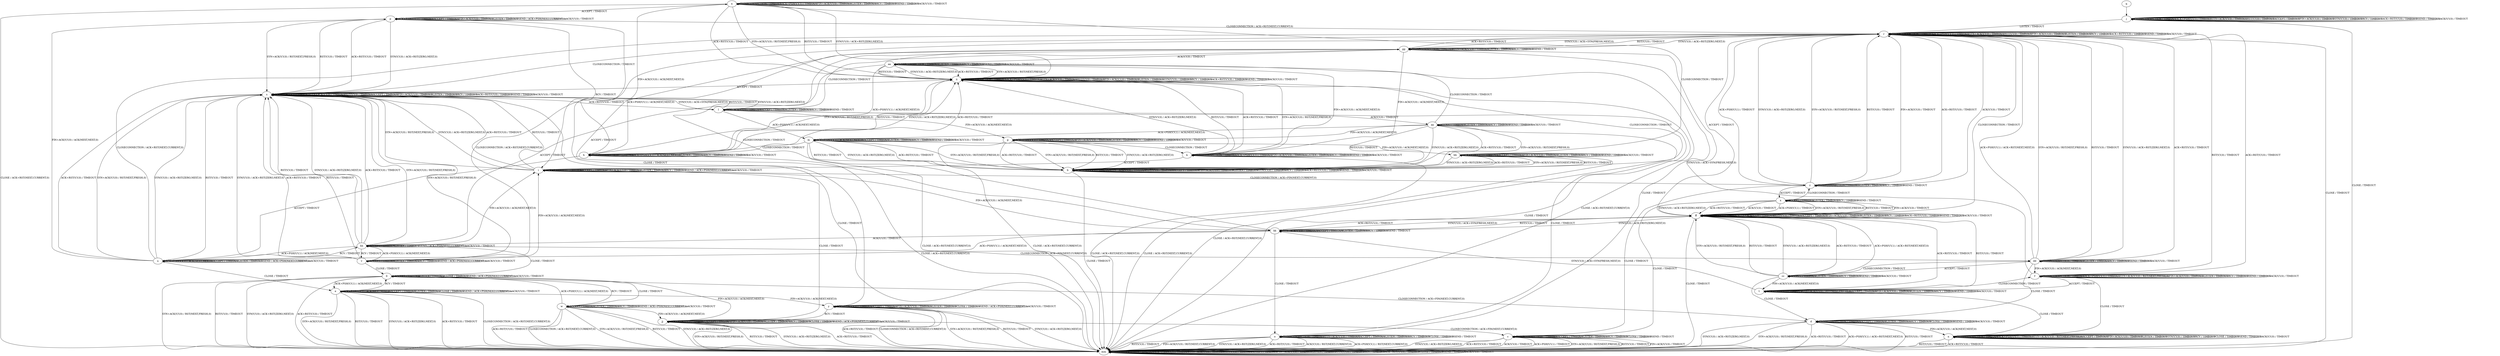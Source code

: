 digraph "" {
	graph ["Incoming time"=0.000308990478515625,
		"Outgoing time"=0.04563450813293457,
		Output="{'States': 39, 'Transitions': 495, 'Filename': '../results/tcp_preset_100/TCP_Windows8_Server-TCP_Windows8_Server-2.dot'}",
		Reference="{'States': 39, 'Transitions': 495, 'Filename': '../subjects/tcp/TCP_Windows8_Server.dot'}",
		Solver=yices,
		Updated="{'States': 39, 'Transitions': 495, 'Filename': '../subjects/tcp/TCP_Windows8_Server.dot'}",
		"f-measure"=1.0,
		precision=1.0,
		recall=1.0
	];
	a -> a	[key=0,
		label="CLOSECONNECTION / TIMEOUT"];
	a -> a	[key=1,
		label="ACK+PSH(V,V,1) / TIMEOUT"];
	a -> a	[key=2,
		label="FIN+ACK(V,V,0) / TIMEOUT"];
	a -> a	[key=3,
		label="LISTEN / TIMEOUT"];
	a -> a	[key=4,
		label="RCV / TIMEOUT"];
	a -> a	[key=5,
		label="SEND / TIMEOUT"];
	a -> a	[key=6,
		label="ACK(V,V,0) / TIMEOUT"];
	a -> p	[key=0,
		label="ACCEPT / TIMEOUT"];
	a -> ii	[key=0,
		label="SYN+ACK(V,V,0) / RST(NEXT,FRESH,0)"];
	a -> ii	[key=1,
		label="RST(V,V,0) / TIMEOUT"];
	a -> ii	[key=2,
		label="SYN(V,V,0) / ACK+RST(ZERO,NEXT,0)"];
	a -> ii	[key=3,
		label="ACK+RST(V,V,0) / TIMEOUT"];
	a -> mm	[key=0,
		label="CLOSE / ACK+RST(NEXT,CURRENT,0)"];
	b -> b	[key=0,
		label="ACK+PSH(V,V,1) / TIMEOUT"];
	b -> b	[key=1,
		label="SYN+ACK(V,V,0) / TIMEOUT"];
	b -> b	[key=2,
		label="RST(V,V,0) / TIMEOUT"];
	b -> b	[key=3,
		label="ACCEPT / TIMEOUT"];
	b -> b	[key=4,
		label="FIN+ACK(V,V,0) / TIMEOUT"];
	b -> b	[key=5,
		label="LISTEN / TIMEOUT"];
	b -> b	[key=6,
		label="SYN(V,V,0) / TIMEOUT"];
	b -> b	[key=7,
		label="RCV / TIMEOUT"];
	b -> b	[key=8,
		label="ACK+RST(V,V,0) / TIMEOUT"];
	b -> b	[key=9,
		label="SEND / TIMEOUT"];
	b -> b	[key=10,
		label="ACK(V,V,0) / TIMEOUT"];
	b -> ii	[key=0,
		label="CLOSECONNECTION / TIMEOUT"];
	b -> mm	[key=0,
		label="CLOSE / TIMEOUT"];
	c -> c	[key=0,
		label="CLOSECONNECTION / TIMEOUT"];
	c -> c	[key=1,
		label="ACCEPT / TIMEOUT"];
	c -> c	[key=2,
		label="LISTEN / TIMEOUT"];
	c -> c	[key=3,
		label="RCV / TIMEOUT"];
	c -> c	[key=4,
		label="CLOSE / TIMEOUT"];
	c -> c	[key=5,
		label="SEND / TIMEOUT"];
	c -> mm	[key=0,
		label="ACK+PSH(V,V,1) / TIMEOUT"];
	c -> mm	[key=1,
		label="SYN+ACK(V,V,0) / RST(NEXT,FRESH,0)"];
	c -> mm	[key=2,
		label="RST(V,V,0) / TIMEOUT"];
	c -> mm	[key=3,
		label="FIN+ACK(V,V,0) / TIMEOUT"];
	c -> mm	[key=4,
		label="SYN(V,V,0) / ACK+RST(ZERO,NEXT,0)"];
	c -> mm	[key=5,
		label="ACK+RST(V,V,0) / TIMEOUT"];
	c -> mm	[key=6,
		label="ACK(V,V,0) / TIMEOUT"];
	d -> d	[key=0,
		label="CLOSECONNECTION / TIMEOUT"];
	d -> d	[key=1,
		label="ACCEPT / TIMEOUT"];
	d -> d	[key=2,
		label="LISTEN / TIMEOUT"];
	d -> d	[key=3,
		label="RCV / TIMEOUT"];
	d -> d	[key=4,
		label="CLOSE / TIMEOUT"];
	d -> d	[key=5,
		label="SEND / TIMEOUT"];
	d -> d	[key=6,
		label="ACK(V,V,0) / TIMEOUT"];
	d -> n	[key=0,
		label="FIN+ACK(V,V,0) / ACK(NEXT,NEXT,0)"];
	d -> mm	[key=0,
		label="ACK+PSH(V,V,1) / ACK+RST(NEXT,NEXT,0)"];
	d -> mm	[key=1,
		label="SYN+ACK(V,V,0) / RST(NEXT,FRESH,0)"];
	d -> mm	[key=2,
		label="RST(V,V,0) / TIMEOUT"];
	d -> mm	[key=3,
		label="SYN(V,V,0) / ACK+RST(ZERO,NEXT,0)"];
	d -> mm	[key=4,
		label="ACK+RST(V,V,0) / TIMEOUT"];
	e -> e	[key=0,
		label="ACK+PSH(V,V,1) / ACK(NEXT,NEXT,0)"];
	e -> e	[key=1,
		label="ACCEPT / TIMEOUT"];
	e -> e	[key=2,
		label="LISTEN / TIMEOUT"];
	e -> e	[key=3,
		label="CLOSE / TIMEOUT"];
	e -> e	[key=4,
		label="SEND / ACK+PSH(NEXT,CURRENT,1)"];
	e -> e	[key=5,
		label="ACK(V,V,0) / TIMEOUT"];
	e -> y	[key=0,
		label="FIN+ACK(V,V,0) / ACK(NEXT,NEXT,0)"];
	e -> ll	[key=0,
		label="RCV / TIMEOUT"];
	e -> mm	[key=0,
		label="CLOSECONNECTION / ACK+RST(NEXT,CURRENT,0)"];
	e -> mm	[key=1,
		label="SYN+ACK(V,V,0) / RST(NEXT,FRESH,0)"];
	e -> mm	[key=2,
		label="RST(V,V,0) / TIMEOUT"];
	e -> mm	[key=3,
		label="SYN(V,V,0) / ACK+RST(ZERO,NEXT,0)"];
	e -> mm	[key=4,
		label="ACK+RST(V,V,0) / TIMEOUT"];
	f -> f	[key=0,
		label="CLOSECONNECTION / TIMEOUT"];
	f -> f	[key=1,
		label="ACK+PSH(V,V,1) / TIMEOUT"];
	f -> f	[key=2,
		label="SYN+ACK(V,V,0) / RST(NEXT,FRESH,0)"];
	f -> f	[key=3,
		label="FIN+ACK(V,V,0) / TIMEOUT"];
	f -> f	[key=4,
		label="LISTEN / TIMEOUT"];
	f -> f	[key=5,
		label="RCV / TIMEOUT"];
	f -> f	[key=6,
		label="SEND / TIMEOUT"];
	f -> f	[key=7,
		label="ACK(V,V,0) / TIMEOUT"];
	f -> n	[key=0,
		label="CLOSE / TIMEOUT"];
	f -> r	[key=0,
		label="RST(V,V,0) / TIMEOUT"];
	f -> r	[key=1,
		label="ACK+RST(V,V,0) / TIMEOUT"];
	f -> t	[key=0,
		label="ACCEPT / TIMEOUT"];
	f -> gg	[key=0,
		label="SYN(V,V,0) / ACK+SYN(FRESH,NEXT,0)"];
	g -> b	[key=0,
		label="SYN+ACK(V,V,0) / RST(NEXT,FRESH,0)"];
	g -> b	[key=1,
		label="RST(V,V,0) / TIMEOUT"];
	g -> b	[key=2,
		label="SYN(V,V,0) / ACK+RST(ZERO,NEXT,0)"];
	g -> b	[key=3,
		label="ACK+RST(V,V,0) / TIMEOUT"];
	g -> g	[key=0,
		label="ACK+PSH(V,V,1) / TIMEOUT"];
	g -> g	[key=1,
		label="ACCEPT / TIMEOUT"];
	g -> g	[key=2,
		label="FIN+ACK(V,V,0) / TIMEOUT"];
	g -> g	[key=3,
		label="LISTEN / TIMEOUT"];
	g -> g	[key=4,
		label="RCV / TIMEOUT"];
	g -> g	[key=5,
		label="SEND / TIMEOUT"];
	g -> g	[key=6,
		label="ACK(V,V,0) / TIMEOUT"];
	g -> k	[key=0,
		label="CLOSECONNECTION / TIMEOUT"];
	g -> mm	[key=0,
		label="CLOSE / ACK+RST(NEXT,CURRENT,0)"];
	h -> a	[key=0,
		label="FIN+ACK(V,V,0) / ACK(NEXT,NEXT,0)"];
	h -> h	[key=0,
		label="CLOSECONNECTION / TIMEOUT"];
	h -> h	[key=1,
		label="ACK+PSH(V,V,1) / ACK(NEXT,NEXT,0)"];
	h -> h	[key=2,
		label="LISTEN / TIMEOUT"];
	h -> h	[key=3,
		label="RCV / TIMEOUT"];
	h -> h	[key=4,
		label="SEND / TIMEOUT"];
	h -> h	[key=5,
		label="ACK(V,V,0) / TIMEOUT"];
	h -> u	[key=0,
		label="ACCEPT / TIMEOUT"];
	h -> ii	[key=0,
		label="SYN+ACK(V,V,0) / RST(NEXT,FRESH,0)"];
	h -> ii	[key=1,
		label="RST(V,V,0) / TIMEOUT"];
	h -> ii	[key=2,
		label="SYN(V,V,0) / ACK+RST(ZERO,NEXT,0)"];
	h -> ii	[key=3,
		label="ACK+RST(V,V,0) / TIMEOUT"];
	h -> mm	[key=0,
		label="CLOSE / ACK+RST(NEXT,CURRENT,0)"];
	i -> i	[key=0,
		label="ACK+PSH(V,V,1) / TIMEOUT"];
	i -> i	[key=1,
		label="ACCEPT / TIMEOUT"];
	i -> i	[key=2,
		label="FIN+ACK(V,V,0) / TIMEOUT"];
	i -> i	[key=3,
		label="LISTEN / TIMEOUT"];
	i -> i	[key=4,
		label="RCV / TIMEOUT"];
	i -> i	[key=5,
		label="SEND / ACK+PSH(NEXT,CURRENT,1)"];
	i -> i	[key=6,
		label="ACK(V,V,0) / TIMEOUT"];
	i -> s	[key=0,
		label="SYN+ACK(V,V,0) / RST(NEXT,FRESH,0)"];
	i -> s	[key=1,
		label="RST(V,V,0) / TIMEOUT"];
	i -> s	[key=2,
		label="SYN(V,V,0) / ACK+RST(ZERO,NEXT,0)"];
	i -> s	[key=3,
		label="ACK+RST(V,V,0) / TIMEOUT"];
	i -> z	[key=0,
		label="CLOSECONNECTION / ACK+FIN(NEXT,CURRENT,0)"];
	i -> jj	[key=0,
		label="CLOSE / TIMEOUT"];
	j -> j	[key=0,
		label="CLOSECONNECTION / TIMEOUT"];
	j -> j	[key=1,
		label="ACK+PSH(V,V,1) / TIMEOUT"];
	j -> j	[key=2,
		label="SYN+ACK(V,V,0) / TIMEOUT"];
	j -> j	[key=3,
		label="RST(V,V,0) / TIMEOUT"];
	j -> j	[key=4,
		label="ACCEPT / TIMEOUT"];
	j -> j	[key=5,
		label="FIN+ACK(V,V,0) / TIMEOUT"];
	j -> j	[key=6,
		label="SYN(V,V,0) / TIMEOUT"];
	j -> j	[key=7,
		label="RCV / TIMEOUT"];
	j -> j	[key=8,
		label="ACK+RST(V,V,0) / TIMEOUT"];
	j -> j	[key=9,
		label="SEND / TIMEOUT"];
	j -> j	[key=10,
		label="ACK(V,V,0) / TIMEOUT"];
	j -> r	[key=0,
		label="LISTEN / TIMEOUT"];
	j -> mm	[key=0,
		label="CLOSE / TIMEOUT"];
	k -> i	[key=0,
		label="ACCEPT / TIMEOUT"];
	k -> k	[key=0,
		label="CLOSECONNECTION / TIMEOUT"];
	k -> k	[key=1,
		label="ACK+PSH(V,V,1) / TIMEOUT"];
	k -> k	[key=2,
		label="FIN+ACK(V,V,0) / TIMEOUT"];
	k -> k	[key=3,
		label="LISTEN / TIMEOUT"];
	k -> k	[key=4,
		label="RCV / TIMEOUT"];
	k -> k	[key=5,
		label="SEND / TIMEOUT"];
	k -> k	[key=6,
		label="ACK(V,V,0) / TIMEOUT"];
	k -> ii	[key=0,
		label="SYN+ACK(V,V,0) / RST(NEXT,FRESH,0)"];
	k -> ii	[key=1,
		label="RST(V,V,0) / TIMEOUT"];
	k -> ii	[key=2,
		label="SYN(V,V,0) / ACK+RST(ZERO,NEXT,0)"];
	k -> ii	[key=3,
		label="ACK+RST(V,V,0) / TIMEOUT"];
	k -> mm	[key=0,
		label="CLOSE / ACK+RST(NEXT,CURRENT,0)"];
	l -> g	[key=0,
		label="FIN+ACK(V,V,0) / ACK(NEXT,NEXT,0)"];
	l -> l	[key=0,
		label="SYN+ACK(V,V,0) / TIMEOUT"];
	l -> l	[key=1,
		label="ACCEPT / TIMEOUT"];
	l -> l	[key=2,
		label="LISTEN / TIMEOUT"];
	l -> l	[key=3,
		label="RCV / TIMEOUT"];
	l -> l	[key=4,
		label="SEND / TIMEOUT"];
	l -> m	[key=0,
		label="ACK+PSH(V,V,1) / ACK(NEXT,NEXT,0)"];
	l -> o	[key=0,
		label="CLOSE / TIMEOUT"];
	l -> s	[key=0,
		label="RST(V,V,0) / TIMEOUT"];
	l -> s	[key=1,
		label="SYN(V,V,0) / ACK+RST(ZERO,NEXT,0)"];
	l -> s	[key=2,
		label="ACK+RST(V,V,0) / TIMEOUT"];
	l -> aa	[key=0,
		label="ACK(V,V,0) / TIMEOUT"];
	l -> gg	[key=0,
		label="CLOSECONNECTION / TIMEOUT"];
	m -> b	[key=0,
		label="SYN+ACK(V,V,0) / RST(NEXT,FRESH,0)"];
	m -> b	[key=1,
		label="RST(V,V,0) / TIMEOUT"];
	m -> b	[key=2,
		label="SYN(V,V,0) / ACK+RST(ZERO,NEXT,0)"];
	m -> b	[key=3,
		label="ACK+RST(V,V,0) / TIMEOUT"];
	m -> h	[key=0,
		label="CLOSECONNECTION / TIMEOUT"];
	m -> m	[key=0,
		label="ACK+PSH(V,V,1) / ACK(NEXT,NEXT,0)"];
	m -> m	[key=1,
		label="ACCEPT / TIMEOUT"];
	m -> m	[key=2,
		label="LISTEN / TIMEOUT"];
	m -> m	[key=3,
		label="RCV / TIMEOUT"];
	m -> m	[key=4,
		label="SEND / TIMEOUT"];
	m -> m	[key=5,
		label="ACK(V,V,0) / TIMEOUT"];
	m -> bb	[key=0,
		label="FIN+ACK(V,V,0) / ACK(NEXT,NEXT,0)"];
	m -> mm	[key=0,
		label="CLOSE / ACK+RST(NEXT,CURRENT,0)"];
	n -> n	[key=0,
		label="CLOSECONNECTION / TIMEOUT"];
	n -> n	[key=1,
		label="ACK+PSH(V,V,1) / TIMEOUT"];
	n -> n	[key=2,
		label="SYN+ACK(V,V,0) / RST(NEXT,FRESH,0)"];
	n -> n	[key=3,
		label="ACCEPT / TIMEOUT"];
	n -> n	[key=4,
		label="FIN+ACK(V,V,0) / TIMEOUT"];
	n -> n	[key=5,
		label="LISTEN / TIMEOUT"];
	n -> n	[key=6,
		label="SYN(V,V,0) / TIMEOUT"];
	n -> n	[key=7,
		label="RCV / TIMEOUT"];
	n -> n	[key=8,
		label="CLOSE / TIMEOUT"];
	n -> n	[key=9,
		label="SEND / TIMEOUT"];
	n -> n	[key=10,
		label="ACK(V,V,0) / TIMEOUT"];
	n -> mm	[key=0,
		label="RST(V,V,0) / TIMEOUT"];
	n -> mm	[key=1,
		label="ACK+RST(V,V,0) / TIMEOUT"];
	o -> o	[key=0,
		label="CLOSECONNECTION / TIMEOUT"];
	o -> o	[key=1,
		label="SYN+ACK(V,V,0) / TIMEOUT"];
	o -> o	[key=2,
		label="ACCEPT / TIMEOUT"];
	o -> o	[key=3,
		label="LISTEN / TIMEOUT"];
	o -> o	[key=4,
		label="RCV / TIMEOUT"];
	o -> o	[key=5,
		label="CLOSE / TIMEOUT"];
	o -> o	[key=6,
		label="SEND / TIMEOUT"];
	o -> mm	[key=0,
		label="ACK+PSH(V,V,1) / RST(NEXT,CURRENT,0)"];
	o -> mm	[key=1,
		label="RST(V,V,0) / TIMEOUT"];
	o -> mm	[key=2,
		label="FIN+ACK(V,V,0) / RST(NEXT,CURRENT,0)"];
	o -> mm	[key=3,
		label="SYN(V,V,0) / ACK+RST(ZERO,NEXT,0)"];
	o -> mm	[key=4,
		label="ACK+RST(V,V,0) / TIMEOUT"];
	o -> mm	[key=5,
		label="ACK(V,V,0) / RST(NEXT,CURRENT,0)"];
	p -> i	[key=0,
		label="RCV / TIMEOUT"];
	p -> p	[key=0,
		label="ACK+PSH(V,V,1) / TIMEOUT"];
	p -> p	[key=1,
		label="ACCEPT / TIMEOUT"];
	p -> p	[key=2,
		label="FIN+ACK(V,V,0) / TIMEOUT"];
	p -> p	[key=3,
		label="LISTEN / TIMEOUT"];
	p -> p	[key=4,
		label="SEND / ACK+PSH(NEXT,CURRENT,1)"];
	p -> p	[key=5,
		label="ACK(V,V,0) / TIMEOUT"];
	p -> r	[key=0,
		label="CLOSECONNECTION / ACK+RST(NEXT,CURRENT,0)"];
	p -> s	[key=0,
		label="SYN+ACK(V,V,0) / RST(NEXT,FRESH,0)"];
	p -> s	[key=1,
		label="RST(V,V,0) / TIMEOUT"];
	p -> s	[key=2,
		label="SYN(V,V,0) / ACK+RST(ZERO,NEXT,0)"];
	p -> s	[key=3,
		label="ACK+RST(V,V,0) / TIMEOUT"];
	p -> y	[key=0,
		label="CLOSE / TIMEOUT"];
	q -> j	[key=0];
	r -> r	[key=0,
		label="CLOSECONNECTION / TIMEOUT"];
	r -> r	[key=1,
		label="ACK+PSH(V,V,1) / TIMEOUT"];
	r -> r	[key=2,
		label="SYN+ACK(V,V,0) / TIMEOUT"];
	r -> r	[key=3,
		label="RST(V,V,0) / TIMEOUT"];
	r -> r	[key=4,
		label="FIN+ACK(V,V,0) / TIMEOUT"];
	r -> r	[key=5,
		label="LISTEN / TIMEOUT"];
	r -> r	[key=6,
		label="RCV / TIMEOUT"];
	r -> r	[key=7,
		label="ACK+RST(V,V,0) / TIMEOUT"];
	r -> r	[key=8,
		label="SEND / TIMEOUT"];
	r -> r	[key=9,
		label="ACK(V,V,0) / TIMEOUT"];
	r -> ff	[key=0,
		label="ACCEPT / TIMEOUT"];
	r -> gg	[key=0,
		label="SYN(V,V,0) / ACK+SYN(FRESH,NEXT,0)"];
	r -> mm	[key=0,
		label="CLOSE / TIMEOUT"];
	s -> l	[key=0,
		label="SYN(V,V,0) / ACK+SYN(FRESH,NEXT,0)"];
	s -> r	[key=0,
		label="CLOSECONNECTION / TIMEOUT"];
	s -> s	[key=0,
		label="ACK+PSH(V,V,1) / TIMEOUT"];
	s -> s	[key=1,
		label="SYN+ACK(V,V,0) / TIMEOUT"];
	s -> s	[key=2,
		label="RST(V,V,0) / TIMEOUT"];
	s -> s	[key=3,
		label="ACCEPT / TIMEOUT"];
	s -> s	[key=4,
		label="FIN+ACK(V,V,0) / TIMEOUT"];
	s -> s	[key=5,
		label="LISTEN / TIMEOUT"];
	s -> s	[key=6,
		label="RCV / TIMEOUT"];
	s -> s	[key=7,
		label="ACK+RST(V,V,0) / TIMEOUT"];
	s -> s	[key=8,
		label="SEND / TIMEOUT"];
	s -> s	[key=9,
		label="ACK(V,V,0) / TIMEOUT"];
	s -> mm	[key=0,
		label="CLOSE / TIMEOUT"];
	t -> f	[key=0,
		label="CLOSECONNECTION / TIMEOUT"];
	t -> n	[key=0,
		label="CLOSE / TIMEOUT"];
	t -> t	[key=0,
		label="ACK+PSH(V,V,1) / TIMEOUT"];
	t -> t	[key=1,
		label="SYN+ACK(V,V,0) / RST(NEXT,FRESH,0)"];
	t -> t	[key=2,
		label="ACCEPT / TIMEOUT"];
	t -> t	[key=3,
		label="FIN+ACK(V,V,0) / TIMEOUT"];
	t -> t	[key=4,
		label="LISTEN / TIMEOUT"];
	t -> t	[key=5,
		label="RCV / TIMEOUT"];
	t -> t	[key=6,
		label="SEND / TIMEOUT"];
	t -> t	[key=7,
		label="ACK(V,V,0) / TIMEOUT"];
	t -> ff	[key=0,
		label="RST(V,V,0) / TIMEOUT"];
	t -> ff	[key=1,
		label="ACK+RST(V,V,0) / TIMEOUT"];
	t -> kk	[key=0,
		label="SYN(V,V,0) / ACK+SYN(FRESH,NEXT,0)"];
	u -> e	[key=0,
		label="CLOSE / TIMEOUT"];
	u -> p	[key=0,
		label="FIN+ACK(V,V,0) / ACK(NEXT,NEXT,0)"];
	u -> r	[key=0,
		label="CLOSECONNECTION / ACK+RST(NEXT,CURRENT,0)"];
	u -> s	[key=0,
		label="SYN+ACK(V,V,0) / RST(NEXT,FRESH,0)"];
	u -> s	[key=1,
		label="RST(V,V,0) / TIMEOUT"];
	u -> s	[key=2,
		label="SYN(V,V,0) / ACK+RST(ZERO,NEXT,0)"];
	u -> s	[key=3,
		label="ACK+RST(V,V,0) / TIMEOUT"];
	u -> u	[key=0,
		label="ACK+PSH(V,V,1) / ACK(NEXT,NEXT,0)"];
	u -> u	[key=1,
		label="ACCEPT / TIMEOUT"];
	u -> u	[key=2,
		label="LISTEN / TIMEOUT"];
	u -> u	[key=3,
		label="SEND / ACK+PSH(NEXT,CURRENT,1)"];
	u -> u	[key=4,
		label="ACK(V,V,0) / TIMEOUT"];
	u -> hh	[key=0,
		label="RCV / TIMEOUT"];
	v -> i	[key=0,
		label="FIN+ACK(V,V,0) / ACK(NEXT,NEXT,0)"];
	v -> r	[key=0,
		label="CLOSECONNECTION / ACK+RST(NEXT,CURRENT,0)"];
	v -> s	[key=0,
		label="SYN+ACK(V,V,0) / RST(NEXT,FRESH,0)"];
	v -> s	[key=1,
		label="RST(V,V,0) / TIMEOUT"];
	v -> s	[key=2,
		label="SYN(V,V,0) / ACK+RST(ZERO,NEXT,0)"];
	v -> s	[key=3,
		label="ACK+RST(V,V,0) / TIMEOUT"];
	v -> v	[key=0,
		label="ACCEPT / TIMEOUT"];
	v -> v	[key=1,
		label="LISTEN / TIMEOUT"];
	v -> v	[key=2,
		label="RCV / TIMEOUT"];
	v -> v	[key=3,
		label="SEND / ACK+PSH(NEXT,CURRENT,1)"];
	v -> v	[key=4,
		label="ACK(V,V,0) / TIMEOUT"];
	v -> hh	[key=0,
		label="ACK+PSH(V,V,1) / ACK(NEXT,NEXT,0)"];
	v -> ll	[key=0,
		label="CLOSE / TIMEOUT"];
	w -> w	[key=0,
		label="ACCEPT / TIMEOUT"];
	w -> w	[key=1,
		label="LISTEN / TIMEOUT"];
	w -> w	[key=2,
		label="RCV / TIMEOUT"];
	w -> w	[key=3,
		label="SEND / ACK+PSH(NEXT,CURRENT,1)"];
	w -> w	[key=4,
		label="ACK(V,V,0) / TIMEOUT"];
	w -> jj	[key=0,
		label="FIN+ACK(V,V,0) / ACK(NEXT,NEXT,0)"];
	w -> ll	[key=0,
		label="ACK+PSH(V,V,1) / ACK(NEXT,NEXT,0)"];
	w -> ll	[key=1,
		label="CLOSE / TIMEOUT"];
	w -> mm	[key=0,
		label="CLOSECONNECTION / ACK+RST(NEXT,CURRENT,0)"];
	w -> mm	[key=1,
		label="SYN+ACK(V,V,0) / RST(NEXT,FRESH,0)"];
	w -> mm	[key=2,
		label="RST(V,V,0) / TIMEOUT"];
	w -> mm	[key=3,
		label="SYN(V,V,0) / ACK+RST(ZERO,NEXT,0)"];
	w -> mm	[key=4,
		label="ACK+RST(V,V,0) / TIMEOUT"];
	x -> c	[key=0,
		label="CLOSE / TIMEOUT"];
	x -> x	[key=0,
		label="ACCEPT / TIMEOUT"];
	x -> x	[key=1,
		label="LISTEN / TIMEOUT"];
	x -> x	[key=2,
		label="RCV / TIMEOUT"];
	x -> x	[key=3,
		label="SEND / TIMEOUT"];
	x -> z	[key=0,
		label="CLOSECONNECTION / TIMEOUT"];
	x -> ff	[key=0,
		label="ACK+PSH(V,V,1) / TIMEOUT"];
	x -> ff	[key=1,
		label="SYN+ACK(V,V,0) / RST(NEXT,FRESH,0)"];
	x -> ff	[key=2,
		label="RST(V,V,0) / TIMEOUT"];
	x -> ff	[key=3,
		label="FIN+ACK(V,V,0) / TIMEOUT"];
	x -> ff	[key=4,
		label="SYN(V,V,0) / ACK+RST(ZERO,NEXT,0)"];
	x -> ff	[key=5,
		label="ACK+RST(V,V,0) / TIMEOUT"];
	x -> ff	[key=6,
		label="ACK(V,V,0) / TIMEOUT"];
	y -> y	[key=0,
		label="ACK+PSH(V,V,1) / TIMEOUT"];
	y -> y	[key=1,
		label="ACCEPT / TIMEOUT"];
	y -> y	[key=2,
		label="FIN+ACK(V,V,0) / TIMEOUT"];
	y -> y	[key=3,
		label="LISTEN / TIMEOUT"];
	y -> y	[key=4,
		label="CLOSE / TIMEOUT"];
	y -> y	[key=5,
		label="SEND / ACK+PSH(NEXT,CURRENT,1)"];
	y -> y	[key=6,
		label="ACK(V,V,0) / TIMEOUT"];
	y -> jj	[key=0,
		label="RCV / TIMEOUT"];
	y -> mm	[key=0,
		label="CLOSECONNECTION / ACK+RST(NEXT,CURRENT,0)"];
	y -> mm	[key=1,
		label="SYN+ACK(V,V,0) / RST(NEXT,FRESH,0)"];
	y -> mm	[key=2,
		label="RST(V,V,0) / TIMEOUT"];
	y -> mm	[key=3,
		label="SYN(V,V,0) / ACK+RST(ZERO,NEXT,0)"];
	y -> mm	[key=4,
		label="ACK+RST(V,V,0) / TIMEOUT"];
	z -> c	[key=0,
		label="CLOSE / TIMEOUT"];
	z -> r	[key=0,
		label="ACK+PSH(V,V,1) / TIMEOUT"];
	z -> r	[key=1,
		label="SYN+ACK(V,V,0) / RST(NEXT,FRESH,0)"];
	z -> r	[key=2,
		label="RST(V,V,0) / TIMEOUT"];
	z -> r	[key=3,
		label="FIN+ACK(V,V,0) / TIMEOUT"];
	z -> r	[key=4,
		label="SYN(V,V,0) / ACK+RST(ZERO,NEXT,0)"];
	z -> r	[key=5,
		label="ACK+RST(V,V,0) / TIMEOUT"];
	z -> r	[key=6,
		label="ACK(V,V,0) / TIMEOUT"];
	z -> x	[key=0,
		label="ACCEPT / TIMEOUT"];
	z -> z	[key=0,
		label="CLOSECONNECTION / TIMEOUT"];
	z -> z	[key=1,
		label="LISTEN / TIMEOUT"];
	z -> z	[key=2,
		label="RCV / TIMEOUT"];
	z -> z	[key=3,
		label="SEND / TIMEOUT"];
	aa -> b	[key=0,
		label="SYN+ACK(V,V,0) / RST(NEXT,FRESH,0)"];
	aa -> b	[key=1,
		label="RST(V,V,0) / TIMEOUT"];
	aa -> b	[key=2,
		label="SYN(V,V,0) / ACK+RST(ZERO,NEXT,0)"];
	aa -> b	[key=3,
		label="ACK+RST(V,V,0) / TIMEOUT"];
	aa -> g	[key=0,
		label="FIN+ACK(V,V,0) / ACK(NEXT,NEXT,0)"];
	aa -> m	[key=0,
		label="ACK+PSH(V,V,1) / ACK(NEXT,NEXT,0)"];
	aa -> aa	[key=0,
		label="ACCEPT / TIMEOUT"];
	aa -> aa	[key=1,
		label="LISTEN / TIMEOUT"];
	aa -> aa	[key=2,
		label="RCV / TIMEOUT"];
	aa -> aa	[key=3,
		label="SEND / TIMEOUT"];
	aa -> aa	[key=4,
		label="ACK(V,V,0) / TIMEOUT"];
	aa -> ee	[key=0,
		label="CLOSECONNECTION / TIMEOUT"];
	aa -> mm	[key=0,
		label="CLOSE / ACK+RST(NEXT,CURRENT,0)"];
	bb -> a	[key=0,
		label="CLOSECONNECTION / TIMEOUT"];
	bb -> b	[key=0,
		label="SYN+ACK(V,V,0) / RST(NEXT,FRESH,0)"];
	bb -> b	[key=1,
		label="RST(V,V,0) / TIMEOUT"];
	bb -> b	[key=2,
		label="SYN(V,V,0) / ACK+RST(ZERO,NEXT,0)"];
	bb -> b	[key=3,
		label="ACK+RST(V,V,0) / TIMEOUT"];
	bb -> bb	[key=0,
		label="ACK+PSH(V,V,1) / TIMEOUT"];
	bb -> bb	[key=1,
		label="ACCEPT / TIMEOUT"];
	bb -> bb	[key=2,
		label="FIN+ACK(V,V,0) / TIMEOUT"];
	bb -> bb	[key=3,
		label="LISTEN / TIMEOUT"];
	bb -> bb	[key=4,
		label="RCV / TIMEOUT"];
	bb -> bb	[key=5,
		label="SEND / TIMEOUT"];
	bb -> bb	[key=6,
		label="ACK(V,V,0) / TIMEOUT"];
	bb -> mm	[key=0,
		label="CLOSE / ACK+RST(NEXT,CURRENT,0)"];
	cc -> d	[key=0,
		label="CLOSE / TIMEOUT"];
	cc -> t	[key=0,
		label="FIN+ACK(V,V,0) / ACK(NEXT,NEXT,0)"];
	cc -> cc	[key=0,
		label="ACCEPT / TIMEOUT"];
	cc -> cc	[key=1,
		label="LISTEN / TIMEOUT"];
	cc -> cc	[key=2,
		label="RCV / TIMEOUT"];
	cc -> cc	[key=3,
		label="SEND / TIMEOUT"];
	cc -> cc	[key=4,
		label="ACK(V,V,0) / TIMEOUT"];
	cc -> dd	[key=0,
		label="CLOSECONNECTION / TIMEOUT"];
	cc -> ff	[key=0,
		label="ACK+PSH(V,V,1) / ACK+RST(NEXT,NEXT,0)"];
	cc -> ff	[key=1,
		label="SYN+ACK(V,V,0) / RST(NEXT,FRESH,0)"];
	cc -> ff	[key=2,
		label="RST(V,V,0) / TIMEOUT"];
	cc -> ff	[key=3,
		label="SYN(V,V,0) / ACK+RST(ZERO,NEXT,0)"];
	cc -> ff	[key=4,
		label="ACK+RST(V,V,0) / TIMEOUT"];
	dd -> d	[key=0,
		label="CLOSE / TIMEOUT"];
	dd -> f	[key=0,
		label="FIN+ACK(V,V,0) / ACK(NEXT,NEXT,0)"];
	dd -> r	[key=0,
		label="ACK+PSH(V,V,1) / ACK+RST(NEXT,NEXT,0)"];
	dd -> r	[key=1,
		label="SYN+ACK(V,V,0) / RST(NEXT,FRESH,0)"];
	dd -> r	[key=2,
		label="RST(V,V,0) / TIMEOUT"];
	dd -> r	[key=3,
		label="SYN(V,V,0) / ACK+RST(ZERO,NEXT,0)"];
	dd -> r	[key=4,
		label="ACK+RST(V,V,0) / TIMEOUT"];
	dd -> cc	[key=0,
		label="ACCEPT / TIMEOUT"];
	dd -> dd	[key=0,
		label="CLOSECONNECTION / TIMEOUT"];
	dd -> dd	[key=1,
		label="LISTEN / TIMEOUT"];
	dd -> dd	[key=2,
		label="RCV / TIMEOUT"];
	dd -> dd	[key=3,
		label="SEND / TIMEOUT"];
	dd -> dd	[key=4,
		label="ACK(V,V,0) / TIMEOUT"];
	ee -> h	[key=0,
		label="ACK+PSH(V,V,1) / ACK(NEXT,NEXT,0)"];
	ee -> k	[key=0,
		label="FIN+ACK(V,V,0) / ACK(NEXT,NEXT,0)"];
	ee -> ee	[key=0,
		label="CLOSECONNECTION / TIMEOUT"];
	ee -> ee	[key=1,
		label="LISTEN / TIMEOUT"];
	ee -> ee	[key=2,
		label="RCV / TIMEOUT"];
	ee -> ee	[key=3,
		label="SEND / TIMEOUT"];
	ee -> ee	[key=4,
		label="ACK(V,V,0) / TIMEOUT"];
	ee -> hh	[key=0,
		label="ACCEPT / TIMEOUT"];
	ee -> ii	[key=0,
		label="SYN+ACK(V,V,0) / RST(NEXT,FRESH,0)"];
	ee -> ii	[key=1,
		label="RST(V,V,0) / TIMEOUT"];
	ee -> ii	[key=2,
		label="SYN(V,V,0) / ACK+RST(ZERO,NEXT,0)"];
	ee -> ii	[key=3,
		label="ACK+RST(V,V,0) / TIMEOUT"];
	ee -> mm	[key=0,
		label="CLOSE / ACK+RST(NEXT,CURRENT,0)"];
	ff -> r	[key=0,
		label="CLOSECONNECTION / TIMEOUT"];
	ff -> ff	[key=0,
		label="ACK+PSH(V,V,1) / TIMEOUT"];
	ff -> ff	[key=1,
		label="SYN+ACK(V,V,0) / TIMEOUT"];
	ff -> ff	[key=2,
		label="RST(V,V,0) / TIMEOUT"];
	ff -> ff	[key=3,
		label="ACCEPT / TIMEOUT"];
	ff -> ff	[key=4,
		label="FIN+ACK(V,V,0) / TIMEOUT"];
	ff -> ff	[key=5,
		label="LISTEN / TIMEOUT"];
	ff -> ff	[key=6,
		label="RCV / TIMEOUT"];
	ff -> ff	[key=7,
		label="ACK+RST(V,V,0) / TIMEOUT"];
	ff -> ff	[key=8,
		label="SEND / TIMEOUT"];
	ff -> ff	[key=9,
		label="ACK(V,V,0) / TIMEOUT"];
	ff -> kk	[key=0,
		label="SYN(V,V,0) / ACK+SYN(FRESH,NEXT,0)"];
	ff -> mm	[key=0,
		label="CLOSE / TIMEOUT"];
	gg -> h	[key=0,
		label="ACK+PSH(V,V,1) / ACK(NEXT,NEXT,0)"];
	gg -> k	[key=0,
		label="FIN+ACK(V,V,0) / ACK(NEXT,NEXT,0)"];
	gg -> o	[key=0,
		label="CLOSE / TIMEOUT"];
	gg -> r	[key=0,
		label="RST(V,V,0) / TIMEOUT"];
	gg -> r	[key=1,
		label="SYN(V,V,0) / ACK+RST(ZERO,NEXT,0)"];
	gg -> r	[key=2,
		label="ACK+RST(V,V,0) / TIMEOUT"];
	gg -> ee	[key=0,
		label="ACK(V,V,0) / TIMEOUT"];
	gg -> gg	[key=0,
		label="CLOSECONNECTION / TIMEOUT"];
	gg -> gg	[key=1,
		label="SYN+ACK(V,V,0) / TIMEOUT"];
	gg -> gg	[key=2,
		label="LISTEN / TIMEOUT"];
	gg -> gg	[key=3,
		label="RCV / TIMEOUT"];
	gg -> gg	[key=4,
		label="SEND / TIMEOUT"];
	gg -> kk	[key=0,
		label="ACCEPT / TIMEOUT"];
	hh -> i	[key=0,
		label="FIN+ACK(V,V,0) / ACK(NEXT,NEXT,0)"];
	hh -> s	[key=0,
		label="SYN+ACK(V,V,0) / RST(NEXT,FRESH,0)"];
	hh -> s	[key=1,
		label="RST(V,V,0) / TIMEOUT"];
	hh -> s	[key=2,
		label="SYN(V,V,0) / ACK+RST(ZERO,NEXT,0)"];
	hh -> s	[key=3,
		label="ACK+RST(V,V,0) / TIMEOUT"];
	hh -> u	[key=0,
		label="ACK+PSH(V,V,1) / ACK(NEXT,NEXT,0)"];
	hh -> v	[key=0,
		label="RCV / TIMEOUT"];
	hh -> dd	[key=0,
		label="CLOSECONNECTION / ACK+FIN(NEXT,CURRENT,0)"];
	hh -> hh	[key=0,
		label="ACCEPT / TIMEOUT"];
	hh -> hh	[key=1,
		label="LISTEN / TIMEOUT"];
	hh -> hh	[key=2,
		label="SEND / ACK+PSH(NEXT,CURRENT,1)"];
	hh -> hh	[key=3,
		label="ACK(V,V,0) / TIMEOUT"];
	hh -> ll	[key=0,
		label="CLOSE / TIMEOUT"];
	ii -> s	[key=0,
		label="ACCEPT / TIMEOUT"];
	ii -> ii	[key=0,
		label="CLOSECONNECTION / TIMEOUT"];
	ii -> ii	[key=1,
		label="ACK+PSH(V,V,1) / TIMEOUT"];
	ii -> ii	[key=2,
		label="SYN+ACK(V,V,0) / TIMEOUT"];
	ii -> ii	[key=3,
		label="RST(V,V,0) / TIMEOUT"];
	ii -> ii	[key=4,
		label="FIN+ACK(V,V,0) / TIMEOUT"];
	ii -> ii	[key=5,
		label="LISTEN / TIMEOUT"];
	ii -> ii	[key=6,
		label="SYN(V,V,0) / TIMEOUT"];
	ii -> ii	[key=7,
		label="RCV / TIMEOUT"];
	ii -> ii	[key=8,
		label="ACK+RST(V,V,0) / TIMEOUT"];
	ii -> ii	[key=9,
		label="SEND / TIMEOUT"];
	ii -> ii	[key=10,
		label="ACK(V,V,0) / TIMEOUT"];
	ii -> mm	[key=0,
		label="CLOSE / TIMEOUT"];
	jj -> c	[key=0,
		label="CLOSECONNECTION / ACK+FIN(NEXT,CURRENT,0)"];
	jj -> jj	[key=0,
		label="ACK+PSH(V,V,1) / TIMEOUT"];
	jj -> jj	[key=1,
		label="ACCEPT / TIMEOUT"];
	jj -> jj	[key=2,
		label="FIN+ACK(V,V,0) / TIMEOUT"];
	jj -> jj	[key=3,
		label="LISTEN / TIMEOUT"];
	jj -> jj	[key=4,
		label="RCV / TIMEOUT"];
	jj -> jj	[key=5,
		label="CLOSE / TIMEOUT"];
	jj -> jj	[key=6,
		label="SEND / ACK+PSH(NEXT,CURRENT,1)"];
	jj -> jj	[key=7,
		label="ACK(V,V,0) / TIMEOUT"];
	jj -> mm	[key=0,
		label="SYN+ACK(V,V,0) / RST(NEXT,FRESH,0)"];
	jj -> mm	[key=1,
		label="RST(V,V,0) / TIMEOUT"];
	jj -> mm	[key=2,
		label="SYN(V,V,0) / ACK+RST(ZERO,NEXT,0)"];
	jj -> mm	[key=3,
		label="ACK+RST(V,V,0) / TIMEOUT"];
	kk -> i	[key=0,
		label="FIN+ACK(V,V,0) / ACK(NEXT,NEXT,0)"];
	kk -> o	[key=0,
		label="CLOSE / TIMEOUT"];
	kk -> u	[key=0,
		label="ACK+PSH(V,V,1) / ACK(NEXT,NEXT,0)"];
	kk -> ff	[key=0,
		label="RST(V,V,0) / TIMEOUT"];
	kk -> ff	[key=1,
		label="SYN(V,V,0) / ACK+RST(ZERO,NEXT,0)"];
	kk -> ff	[key=2,
		label="ACK+RST(V,V,0) / TIMEOUT"];
	kk -> gg	[key=0,
		label="CLOSECONNECTION / TIMEOUT"];
	kk -> hh	[key=0,
		label="ACK(V,V,0) / TIMEOUT"];
	kk -> kk	[key=0,
		label="SYN+ACK(V,V,0) / TIMEOUT"];
	kk -> kk	[key=1,
		label="ACCEPT / TIMEOUT"];
	kk -> kk	[key=2,
		label="LISTEN / TIMEOUT"];
	kk -> kk	[key=3,
		label="RCV / TIMEOUT"];
	kk -> kk	[key=4,
		label="SEND / TIMEOUT"];
	ll -> d	[key=0,
		label="CLOSECONNECTION / ACK+FIN(NEXT,CURRENT,0)"];
	ll -> e	[key=0,
		label="ACK+PSH(V,V,1) / ACK(NEXT,NEXT,0)"];
	ll -> w	[key=0,
		label="RCV / TIMEOUT"];
	ll -> jj	[key=0,
		label="FIN+ACK(V,V,0) / ACK(NEXT,NEXT,0)"];
	ll -> ll	[key=0,
		label="ACCEPT / TIMEOUT"];
	ll -> ll	[key=1,
		label="LISTEN / TIMEOUT"];
	ll -> ll	[key=2,
		label="CLOSE / TIMEOUT"];
	ll -> ll	[key=3,
		label="SEND / ACK+PSH(NEXT,CURRENT,1)"];
	ll -> ll	[key=4,
		label="ACK(V,V,0) / TIMEOUT"];
	ll -> mm	[key=0,
		label="SYN+ACK(V,V,0) / RST(NEXT,FRESH,0)"];
	ll -> mm	[key=1,
		label="RST(V,V,0) / TIMEOUT"];
	ll -> mm	[key=2,
		label="SYN(V,V,0) / ACK+RST(ZERO,NEXT,0)"];
	ll -> mm	[key=3,
		label="ACK+RST(V,V,0) / TIMEOUT"];
	mm -> mm	[key=0,
		label="CLOSECONNECTION / TIMEOUT"];
	mm -> mm	[key=1,
		label="ACK+PSH(V,V,1) / TIMEOUT"];
	mm -> mm	[key=2,
		label="SYN+ACK(V,V,0) / TIMEOUT"];
	mm -> mm	[key=3,
		label="RST(V,V,0) / TIMEOUT"];
	mm -> mm	[key=4,
		label="ACCEPT / TIMEOUT"];
	mm -> mm	[key=5,
		label="FIN+ACK(V,V,0) / TIMEOUT"];
	mm -> mm	[key=6,
		label="LISTEN / TIMEOUT"];
	mm -> mm	[key=7,
		label="SYN(V,V,0) / TIMEOUT"];
	mm -> mm	[key=8,
		label="RCV / TIMEOUT"];
	mm -> mm	[key=9,
		label="ACK+RST(V,V,0) / TIMEOUT"];
	mm -> mm	[key=10,
		label="CLOSE / TIMEOUT"];
	mm -> mm	[key=11,
		label="SEND / TIMEOUT"];
	mm -> mm	[key=12,
		label="ACK(V,V,0) / TIMEOUT"];
}
